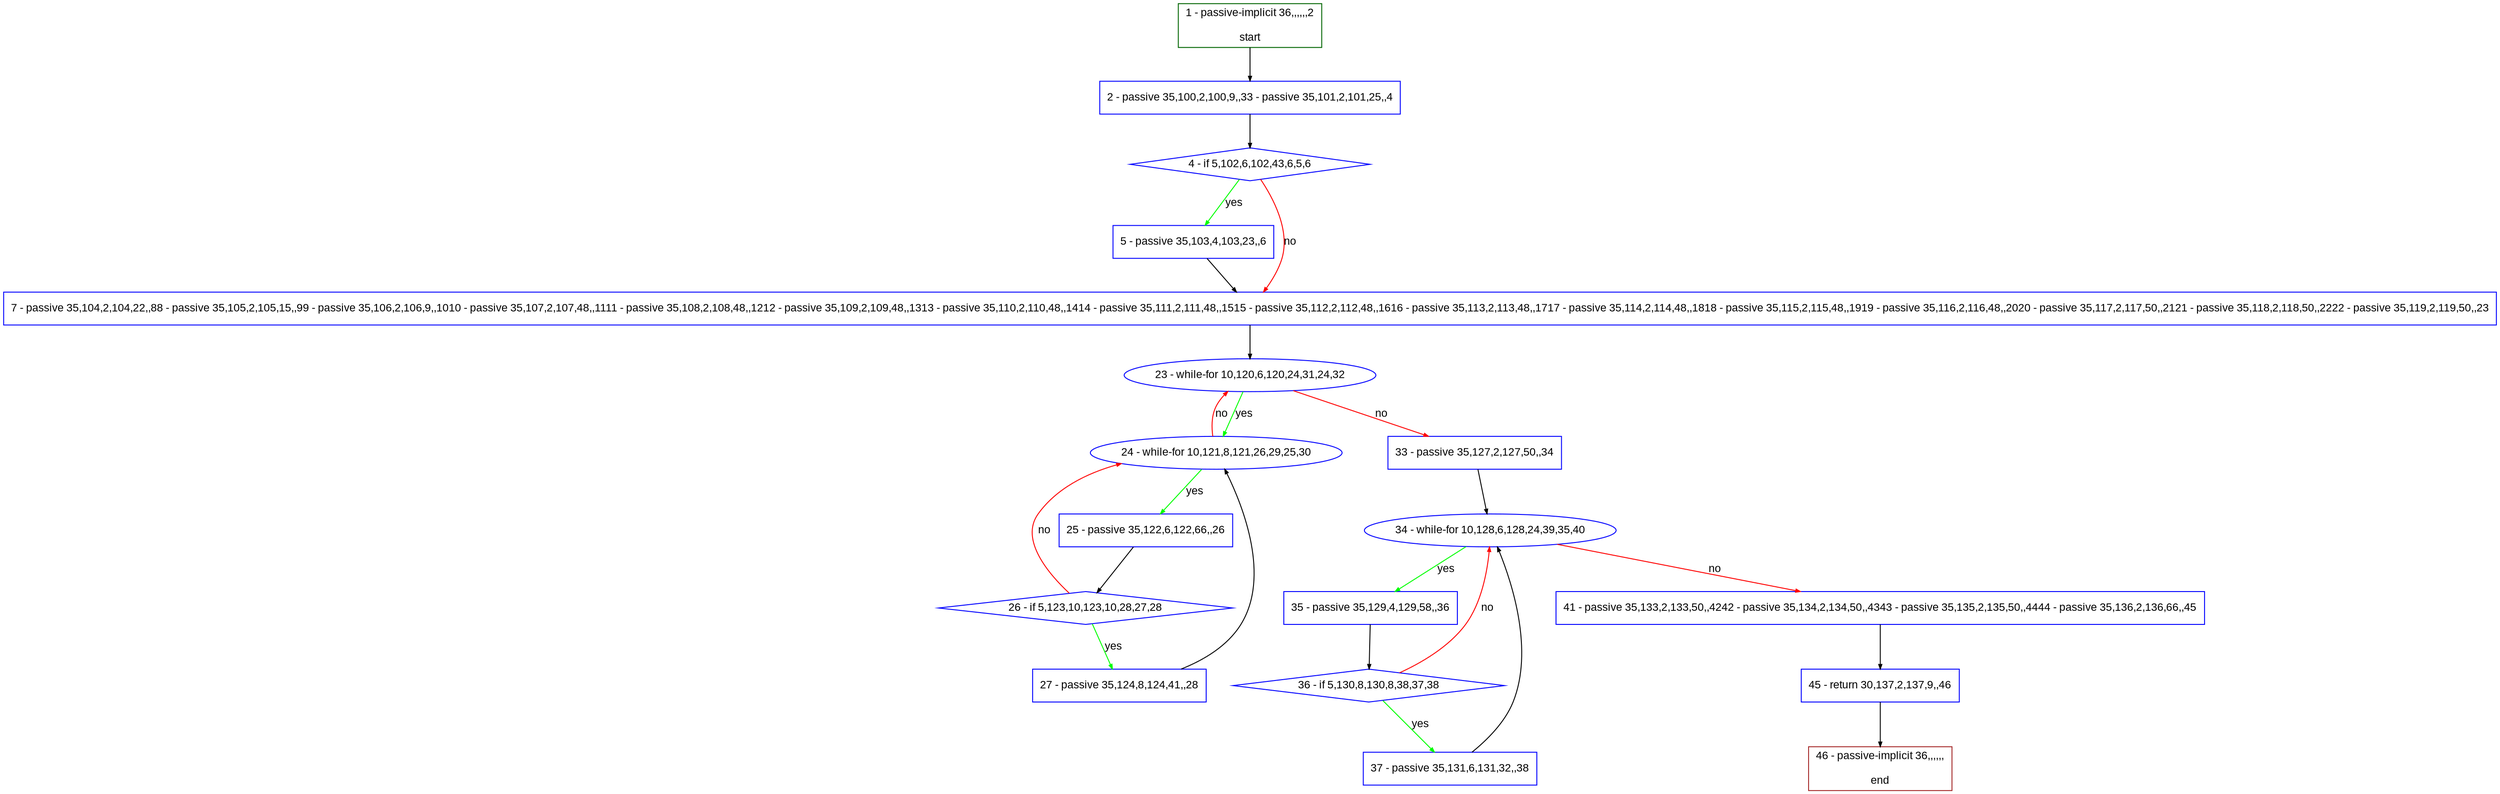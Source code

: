 digraph "" {
  graph [pack="true", label="", fontsize="12", packmode="clust", fontname="Arial", fillcolor="#FFFFCC", bgcolor="white", style="rounded,filled", compound="true"];
  node [node_initialized="no", label="", color="grey", fontsize="12", fillcolor="white", fontname="Arial", style="filled", shape="rectangle", compound="true", fixedsize="false"];
  edge [fontcolor="black", arrowhead="normal", arrowtail="none", arrowsize="0.5", ltail="", label="", color="black", fontsize="12", lhead="", fontname="Arial", dir="forward", compound="true"];
  __N1 [label="2 - passive 35,100,2,100,9,,33 - passive 35,101,2,101,25,,4", color="#0000ff", fillcolor="#ffffff", style="filled", shape="box"];
  __N2 [label="1 - passive-implicit 36,,,,,,2\n\nstart", color="#006400", fillcolor="#ffffff", style="filled", shape="box"];
  __N3 [label="4 - if 5,102,6,102,43,6,5,6", color="#0000ff", fillcolor="#ffffff", style="filled", shape="diamond"];
  __N4 [label="5 - passive 35,103,4,103,23,,6", color="#0000ff", fillcolor="#ffffff", style="filled", shape="box"];
  __N5 [label="7 - passive 35,104,2,104,22,,88 - passive 35,105,2,105,15,,99 - passive 35,106,2,106,9,,1010 - passive 35,107,2,107,48,,1111 - passive 35,108,2,108,48,,1212 - passive 35,109,2,109,48,,1313 - passive 35,110,2,110,48,,1414 - passive 35,111,2,111,48,,1515 - passive 35,112,2,112,48,,1616 - passive 35,113,2,113,48,,1717 - passive 35,114,2,114,48,,1818 - passive 35,115,2,115,48,,1919 - passive 35,116,2,116,48,,2020 - passive 35,117,2,117,50,,2121 - passive 35,118,2,118,50,,2222 - passive 35,119,2,119,50,,23", color="#0000ff", fillcolor="#ffffff", style="filled", shape="box"];
  __N6 [label="23 - while-for 10,120,6,120,24,31,24,32", color="#0000ff", fillcolor="#ffffff", style="filled", shape="oval"];
  __N7 [label="24 - while-for 10,121,8,121,26,29,25,30", color="#0000ff", fillcolor="#ffffff", style="filled", shape="oval"];
  __N8 [label="33 - passive 35,127,2,127,50,,34", color="#0000ff", fillcolor="#ffffff", style="filled", shape="box"];
  __N9 [label="25 - passive 35,122,6,122,66,,26", color="#0000ff", fillcolor="#ffffff", style="filled", shape="box"];
  __N10 [label="26 - if 5,123,10,123,10,28,27,28", color="#0000ff", fillcolor="#ffffff", style="filled", shape="diamond"];
  __N11 [label="27 - passive 35,124,8,124,41,,28", color="#0000ff", fillcolor="#ffffff", style="filled", shape="box"];
  __N12 [label="34 - while-for 10,128,6,128,24,39,35,40", color="#0000ff", fillcolor="#ffffff", style="filled", shape="oval"];
  __N13 [label="35 - passive 35,129,4,129,58,,36", color="#0000ff", fillcolor="#ffffff", style="filled", shape="box"];
  __N14 [label="41 - passive 35,133,2,133,50,,4242 - passive 35,134,2,134,50,,4343 - passive 35,135,2,135,50,,4444 - passive 35,136,2,136,66,,45", color="#0000ff", fillcolor="#ffffff", style="filled", shape="box"];
  __N15 [label="36 - if 5,130,8,130,8,38,37,38", color="#0000ff", fillcolor="#ffffff", style="filled", shape="diamond"];
  __N16 [label="37 - passive 35,131,6,131,32,,38", color="#0000ff", fillcolor="#ffffff", style="filled", shape="box"];
  __N17 [label="45 - return 30,137,2,137,9,,46", color="#0000ff", fillcolor="#ffffff", style="filled", shape="box"];
  __N18 [label="46 - passive-implicit 36,,,,,,\n\nend", color="#a52a2a", fillcolor="#ffffff", style="filled", shape="box"];
  __N2 -> __N1 [arrowhead="normal", arrowtail="none", color="#000000", label="", dir="forward"];
  __N1 -> __N3 [arrowhead="normal", arrowtail="none", color="#000000", label="", dir="forward"];
  __N3 -> __N4 [arrowhead="normal", arrowtail="none", color="#00ff00", label="yes", dir="forward"];
  __N3 -> __N5 [arrowhead="normal", arrowtail="none", color="#ff0000", label="no", dir="forward"];
  __N4 -> __N5 [arrowhead="normal", arrowtail="none", color="#000000", label="", dir="forward"];
  __N5 -> __N6 [arrowhead="normal", arrowtail="none", color="#000000", label="", dir="forward"];
  __N6 -> __N7 [arrowhead="normal", arrowtail="none", color="#00ff00", label="yes", dir="forward"];
  __N7 -> __N6 [arrowhead="normal", arrowtail="none", color="#ff0000", label="no", dir="forward"];
  __N6 -> __N8 [arrowhead="normal", arrowtail="none", color="#ff0000", label="no", dir="forward"];
  __N7 -> __N9 [arrowhead="normal", arrowtail="none", color="#00ff00", label="yes", dir="forward"];
  __N9 -> __N10 [arrowhead="normal", arrowtail="none", color="#000000", label="", dir="forward"];
  __N10 -> __N7 [arrowhead="normal", arrowtail="none", color="#ff0000", label="no", dir="forward"];
  __N10 -> __N11 [arrowhead="normal", arrowtail="none", color="#00ff00", label="yes", dir="forward"];
  __N11 -> __N7 [arrowhead="normal", arrowtail="none", color="#000000", label="", dir="forward"];
  __N8 -> __N12 [arrowhead="normal", arrowtail="none", color="#000000", label="", dir="forward"];
  __N12 -> __N13 [arrowhead="normal", arrowtail="none", color="#00ff00", label="yes", dir="forward"];
  __N12 -> __N14 [arrowhead="normal", arrowtail="none", color="#ff0000", label="no", dir="forward"];
  __N13 -> __N15 [arrowhead="normal", arrowtail="none", color="#000000", label="", dir="forward"];
  __N15 -> __N12 [arrowhead="normal", arrowtail="none", color="#ff0000", label="no", dir="forward"];
  __N15 -> __N16 [arrowhead="normal", arrowtail="none", color="#00ff00", label="yes", dir="forward"];
  __N16 -> __N12 [arrowhead="normal", arrowtail="none", color="#000000", label="", dir="forward"];
  __N14 -> __N17 [arrowhead="normal", arrowtail="none", color="#000000", label="", dir="forward"];
  __N17 -> __N18 [arrowhead="normal", arrowtail="none", color="#000000", label="", dir="forward"];
}
